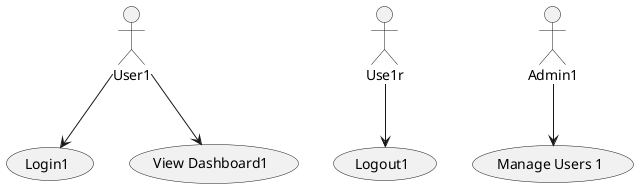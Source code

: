 @startuml
:User1: --> (Login1)
:User1: --> (View Dashboard1)
:Use1r: --> (Logout1)
:Admin1: --> (Manage Users 1)
@enduml

